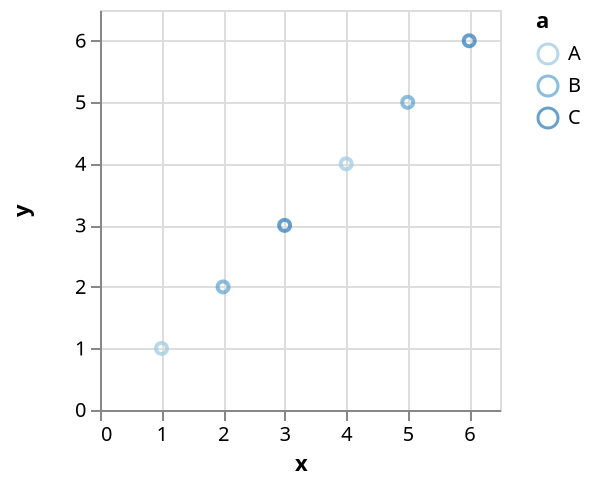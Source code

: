 {
  "$schema": "https://vega.github.io/schema/vega/v4.json",
  "autosize": "pad",
  "padding": 5,
  "width": 200,
  "height": 200,
  "style": "cell",
  "data": [
    {
      "name": "source_0",
      "values": [
        {"a": "B", "x": 2, "y": 2},
        {"a": "A", "x": 1, "y": 1},
        {"a": "A", "x": 4, "y": 4},
        {"a": "B", "x": 5, "y": 5},
        {"a": "C", "x": 3, "y": 3},
        {"a": "C", "x": 6, "y": 6}
      ]
    }
  ],
  "marks": [
    {
      "name": "marks",
      "type": "symbol",
      "style": ["point"],
      "from": {"data": "source_0"},
      "encode": {
        "update": {
          "opacity": {"value": 0.7},
          "fill": [
            {
              "test": "datum[\"x\"] === null || isNaN(datum[\"x\"]) || datum[\"y\"] === null || isNaN(datum[\"y\"])",
              "value": null
            },
            {"value": "transparent"}
          ],
          "stroke": [
            {
              "test": "datum[\"x\"] === null || isNaN(datum[\"x\"]) || datum[\"y\"] === null || isNaN(datum[\"y\"])",
              "value": null
            },
            {"scale": "color", "field": "a"}
          ],
          "tooltip": {
            "signal": "{\"x\": format(datum[\"x\"], \"\"), \"y\": format(datum[\"y\"], \"\"), \"a\": ''+datum[\"a\"]}"
          },
          "x": {"scale": "x", "field": "x"},
          "y": {"scale": "y", "field": "y"}
        }
      }
    }
  ],
  "scales": [
    {
      "name": "x",
      "type": "linear",
      "domain": {"data": "source_0", "field": "x"},
      "range": [0, {"signal": "width"}],
      "nice": true,
      "zero": true,
      "padding": 5
    },
    {
      "name": "y",
      "type": "linear",
      "domain": {"data": "source_0", "field": "y"},
      "range": [{"signal": "height"}, 0],
      "nice": true,
      "zero": true,
      "padding": 5
    },
    {
      "name": "color",
      "type": "ordinal",
      "domain": {"data": "source_0", "field": "a", "sort": true},
      "range": "ordinal"
    }
  ],
  "axes": [
    {
      "scale": "x",
      "orient": "bottom",
      "grid": false,
      "title": "x",
      "labelFlush": true,
      "labelOverlap": true,
      "tickCount": {"signal": "ceil(width/40)"},
      "zindex": 1
    },
    {
      "scale": "x",
      "orient": "bottom",
      "gridScale": "y",
      "grid": true,
      "tickCount": {"signal": "ceil(width/40)"},
      "domain": false,
      "labels": false,
      "maxExtent": 0,
      "minExtent": 0,
      "ticks": false,
      "zindex": 0
    },
    {
      "scale": "y",
      "orient": "left",
      "grid": false,
      "title": "y",
      "labelOverlap": true,
      "tickCount": {"signal": "ceil(height/40)"},
      "zindex": 1
    },
    {
      "scale": "y",
      "orient": "left",
      "gridScale": "x",
      "grid": true,
      "tickCount": {"signal": "ceil(height/40)"},
      "domain": false,
      "labels": false,
      "maxExtent": 0,
      "minExtent": 0,
      "ticks": false,
      "zindex": 0
    }
  ],
  "legends": [
    {
      "stroke": "color",
      "gradientLength": {"signal": "clamp(height, 64, 200)"},
      "title": "a",
      "encode": {
        "symbols": {
          "update": {
            "fill": {"value": "transparent"},
            "opacity": {"value": 0.7}
          }
        }
      }
    }
  ],
  "config": {"axisY": {"minExtent": 30}}
}
